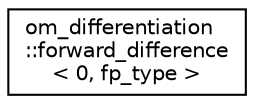 digraph "Graphical Class Hierarchy"
{
 // LATEX_PDF_SIZE
  edge [fontname="Helvetica",fontsize="10",labelfontname="Helvetica",labelfontsize="10"];
  node [fontname="Helvetica",fontsize="10",shape=record];
  rankdir="LR";
  Node0 [label="om_differentiation\l::forward_difference\l\< 0, fp_type \>",height=0.2,width=0.4,color="black", fillcolor="white", style="filled",URL="$structom__differentiation_1_1forward__difference_3_010_00_01fp__type_01_4.html",tooltip=" "];
}
